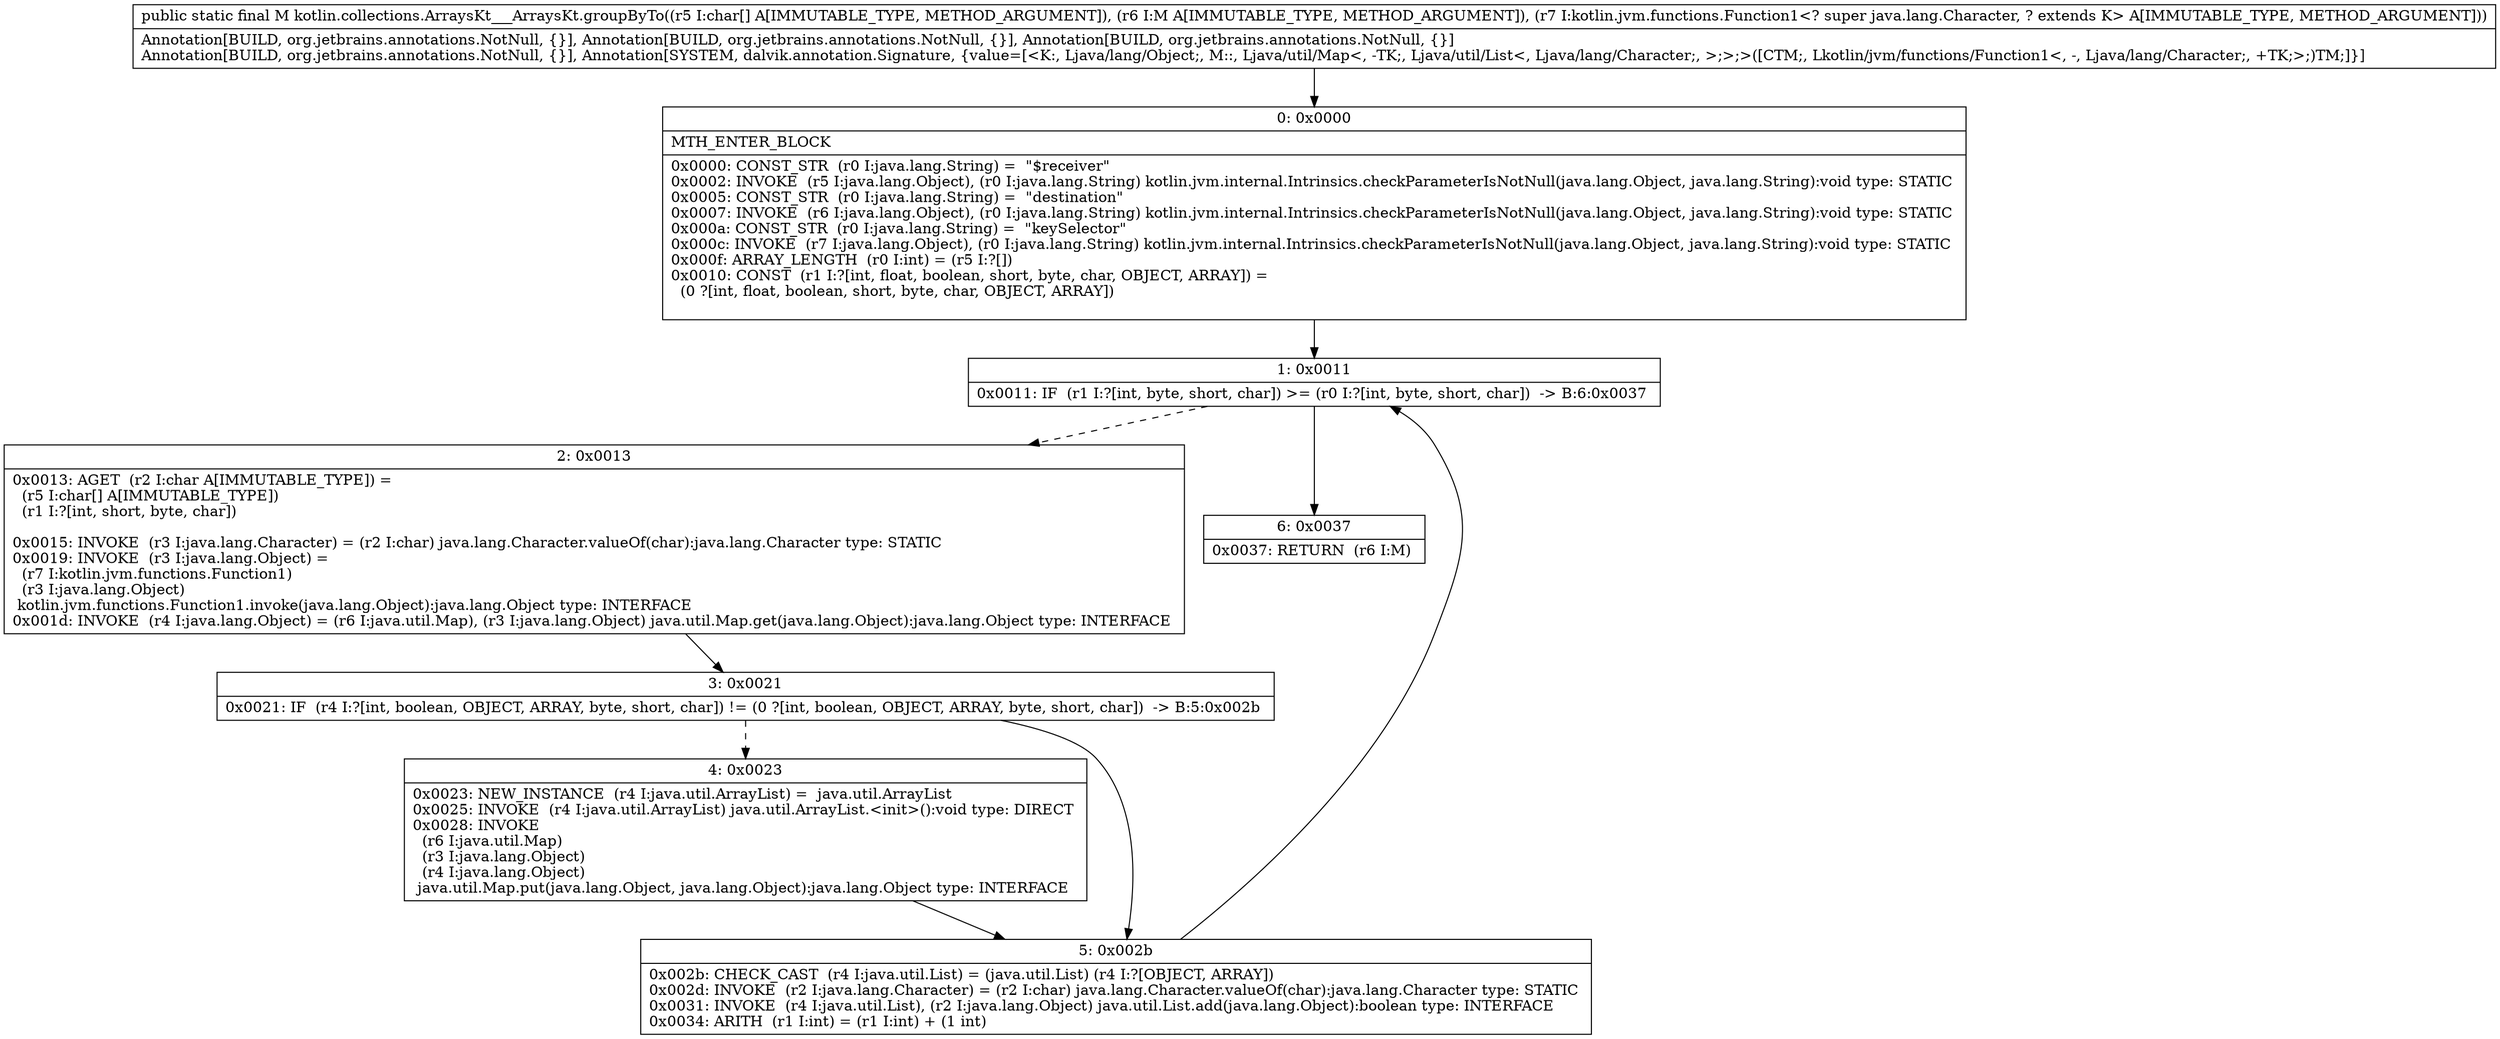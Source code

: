 digraph "CFG forkotlin.collections.ArraysKt___ArraysKt.groupByTo([CLjava\/util\/Map;Lkotlin\/jvm\/functions\/Function1;)Ljava\/util\/Map;" {
Node_0 [shape=record,label="{0\:\ 0x0000|MTH_ENTER_BLOCK\l|0x0000: CONST_STR  (r0 I:java.lang.String) =  \"$receiver\" \l0x0002: INVOKE  (r5 I:java.lang.Object), (r0 I:java.lang.String) kotlin.jvm.internal.Intrinsics.checkParameterIsNotNull(java.lang.Object, java.lang.String):void type: STATIC \l0x0005: CONST_STR  (r0 I:java.lang.String) =  \"destination\" \l0x0007: INVOKE  (r6 I:java.lang.Object), (r0 I:java.lang.String) kotlin.jvm.internal.Intrinsics.checkParameterIsNotNull(java.lang.Object, java.lang.String):void type: STATIC \l0x000a: CONST_STR  (r0 I:java.lang.String) =  \"keySelector\" \l0x000c: INVOKE  (r7 I:java.lang.Object), (r0 I:java.lang.String) kotlin.jvm.internal.Intrinsics.checkParameterIsNotNull(java.lang.Object, java.lang.String):void type: STATIC \l0x000f: ARRAY_LENGTH  (r0 I:int) = (r5 I:?[]) \l0x0010: CONST  (r1 I:?[int, float, boolean, short, byte, char, OBJECT, ARRAY]) = \l  (0 ?[int, float, boolean, short, byte, char, OBJECT, ARRAY])\l \l}"];
Node_1 [shape=record,label="{1\:\ 0x0011|0x0011: IF  (r1 I:?[int, byte, short, char]) \>= (r0 I:?[int, byte, short, char])  \-\> B:6:0x0037 \l}"];
Node_2 [shape=record,label="{2\:\ 0x0013|0x0013: AGET  (r2 I:char A[IMMUTABLE_TYPE]) = \l  (r5 I:char[] A[IMMUTABLE_TYPE])\l  (r1 I:?[int, short, byte, char])\l \l0x0015: INVOKE  (r3 I:java.lang.Character) = (r2 I:char) java.lang.Character.valueOf(char):java.lang.Character type: STATIC \l0x0019: INVOKE  (r3 I:java.lang.Object) = \l  (r7 I:kotlin.jvm.functions.Function1)\l  (r3 I:java.lang.Object)\l kotlin.jvm.functions.Function1.invoke(java.lang.Object):java.lang.Object type: INTERFACE \l0x001d: INVOKE  (r4 I:java.lang.Object) = (r6 I:java.util.Map), (r3 I:java.lang.Object) java.util.Map.get(java.lang.Object):java.lang.Object type: INTERFACE \l}"];
Node_3 [shape=record,label="{3\:\ 0x0021|0x0021: IF  (r4 I:?[int, boolean, OBJECT, ARRAY, byte, short, char]) != (0 ?[int, boolean, OBJECT, ARRAY, byte, short, char])  \-\> B:5:0x002b \l}"];
Node_4 [shape=record,label="{4\:\ 0x0023|0x0023: NEW_INSTANCE  (r4 I:java.util.ArrayList) =  java.util.ArrayList \l0x0025: INVOKE  (r4 I:java.util.ArrayList) java.util.ArrayList.\<init\>():void type: DIRECT \l0x0028: INVOKE  \l  (r6 I:java.util.Map)\l  (r3 I:java.lang.Object)\l  (r4 I:java.lang.Object)\l java.util.Map.put(java.lang.Object, java.lang.Object):java.lang.Object type: INTERFACE \l}"];
Node_5 [shape=record,label="{5\:\ 0x002b|0x002b: CHECK_CAST  (r4 I:java.util.List) = (java.util.List) (r4 I:?[OBJECT, ARRAY]) \l0x002d: INVOKE  (r2 I:java.lang.Character) = (r2 I:char) java.lang.Character.valueOf(char):java.lang.Character type: STATIC \l0x0031: INVOKE  (r4 I:java.util.List), (r2 I:java.lang.Object) java.util.List.add(java.lang.Object):boolean type: INTERFACE \l0x0034: ARITH  (r1 I:int) = (r1 I:int) + (1 int) \l}"];
Node_6 [shape=record,label="{6\:\ 0x0037|0x0037: RETURN  (r6 I:M) \l}"];
MethodNode[shape=record,label="{public static final M kotlin.collections.ArraysKt___ArraysKt.groupByTo((r5 I:char[] A[IMMUTABLE_TYPE, METHOD_ARGUMENT]), (r6 I:M A[IMMUTABLE_TYPE, METHOD_ARGUMENT]), (r7 I:kotlin.jvm.functions.Function1\<? super java.lang.Character, ? extends K\> A[IMMUTABLE_TYPE, METHOD_ARGUMENT]))  | Annotation[BUILD, org.jetbrains.annotations.NotNull, \{\}], Annotation[BUILD, org.jetbrains.annotations.NotNull, \{\}], Annotation[BUILD, org.jetbrains.annotations.NotNull, \{\}]\lAnnotation[BUILD, org.jetbrains.annotations.NotNull, \{\}], Annotation[SYSTEM, dalvik.annotation.Signature, \{value=[\<K:, Ljava\/lang\/Object;, M::, Ljava\/util\/Map\<, \-TK;, Ljava\/util\/List\<, Ljava\/lang\/Character;, \>;\>;\>([CTM;, Lkotlin\/jvm\/functions\/Function1\<, \-, Ljava\/lang\/Character;, +TK;\>;)TM;]\}]\l}"];
MethodNode -> Node_0;
Node_0 -> Node_1;
Node_1 -> Node_2[style=dashed];
Node_1 -> Node_6;
Node_2 -> Node_3;
Node_3 -> Node_4[style=dashed];
Node_3 -> Node_5;
Node_4 -> Node_5;
Node_5 -> Node_1;
}

